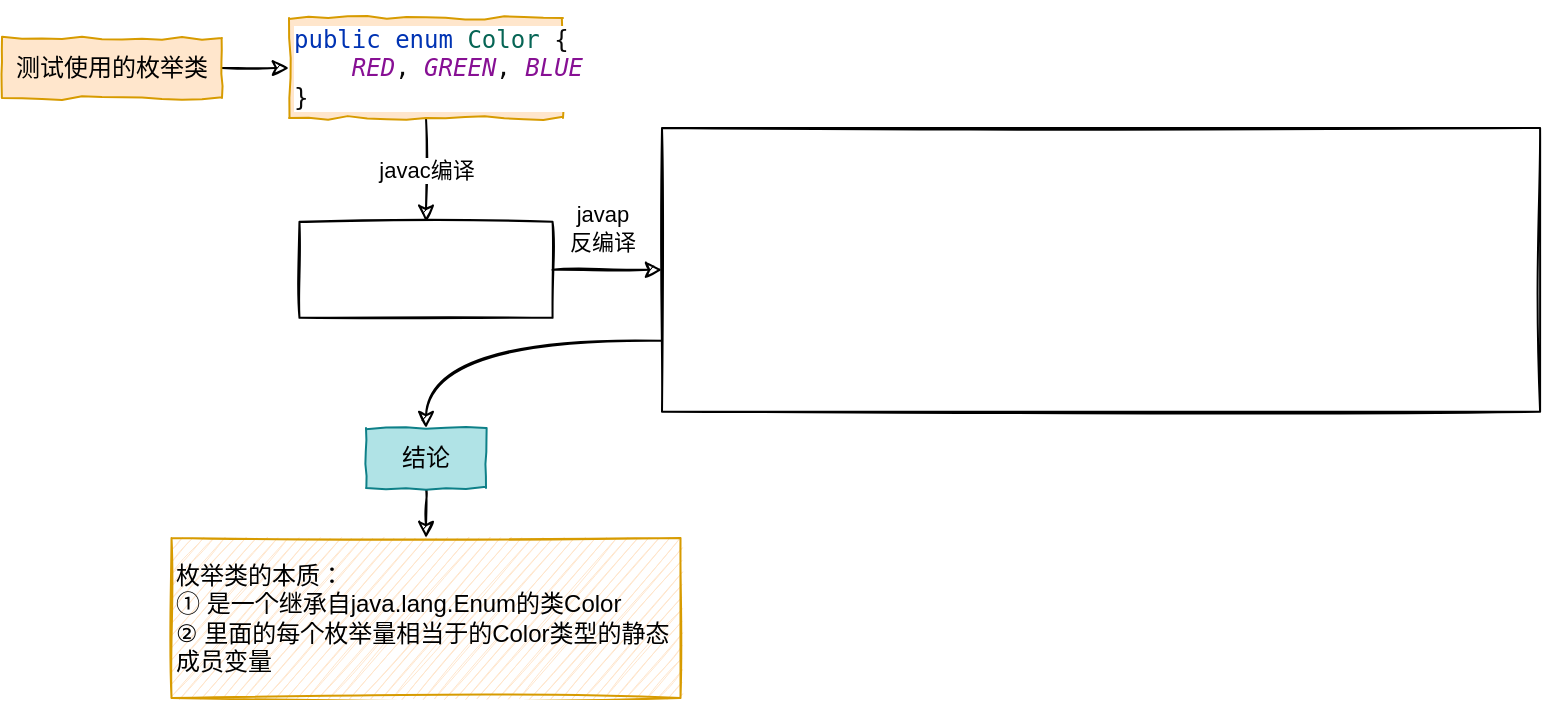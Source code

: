 <mxfile>
    <diagram id="spTDXPut5eZ6xc2-UA5q" name="第 1 页">
        <mxGraphModel dx="990" dy="569" grid="1" gridSize="10" guides="1" tooltips="1" connect="1" arrows="1" fold="1" page="1" pageScale="1" pageWidth="827" pageHeight="1169" math="0" shadow="0">
            <root>
                <mxCell id="0"/>
                <mxCell id="1" parent="0"/>
                <mxCell id="4" style="edgeStyle=none;html=1;exitX=1;exitY=0.5;exitDx=0;exitDy=0;entryX=0;entryY=0.5;entryDx=0;entryDy=0;fontSize=11;sketch=1;" parent="1" source="2" target="3" edge="1">
                    <mxGeometry relative="1" as="geometry"/>
                </mxCell>
                <mxCell id="2" value="测试使用的枚举类" style="rounded=0;whiteSpace=wrap;html=1;fillColor=#ffe6cc;strokeColor=#d79b00;comic=1;" parent="1" vertex="1">
                    <mxGeometry x="40" y="85" width="110" height="30" as="geometry"/>
                </mxCell>
                <mxCell id="6" value="javac编译" style="edgeStyle=none;sketch=1;html=1;exitX=0.5;exitY=1;exitDx=0;exitDy=0;entryX=0.5;entryY=0;entryDx=0;entryDy=0;fontSize=11;" parent="1" source="3" target="7" edge="1">
                    <mxGeometry relative="1" as="geometry">
                        <mxPoint x="258.0" y="170" as="targetPoint"/>
                    </mxGeometry>
                </mxCell>
                <mxCell id="3" value="&lt;pre style=&quot;background-color: rgb(255 , 255 , 255) ; color: rgb(8 , 8 , 8) ; font-family: &amp;#34;consolas&amp;#34; , monospace&quot;&gt;&lt;span style=&quot;color: #0033b3&quot;&gt;public enum &lt;/span&gt;&lt;span style=&quot;color: #066555&quot;&gt;Color &lt;/span&gt;{&lt;br&gt;    &lt;span style=&quot;color: #871094 ; font-style: italic&quot;&gt;RED&lt;/span&gt;, &lt;span style=&quot;color: #871094 ; font-style: italic&quot;&gt;GREEN&lt;/span&gt;, &lt;span style=&quot;color: #871094 ; font-style: italic&quot;&gt;BLUE&lt;br&gt;&lt;/span&gt;}&lt;/pre&gt;" style="rounded=0;whiteSpace=wrap;html=1;fillColor=#ffe6cc;strokeColor=#d79b00;comic=1;align=left;" parent="1" vertex="1">
                    <mxGeometry x="183.5" y="75" width="136.99" height="50" as="geometry"/>
                </mxCell>
                <mxCell id="9" value="javap&lt;br&gt;反编译" style="edgeStyle=none;sketch=1;html=1;exitX=1;exitY=0.5;exitDx=0;exitDy=0;entryX=0;entryY=0.5;entryDx=0;entryDy=0;fontSize=11;" parent="1" source="7" target="8" edge="1">
                    <mxGeometry x="-0.096" y="21" relative="1" as="geometry">
                        <mxPoint as="offset"/>
                    </mxGeometry>
                </mxCell>
                <mxCell id="7" value="" style="shape=image;imageAspect=0;aspect=fixed;verticalLabelPosition=bottom;verticalAlign=top;comic=1;fontSize=11;image=https://codereaper-image-bed.oss-cn-shenzhen.aliyuncs.com/img/image-20220812144337684.png;imageBorder=default;sketch=1;" parent="1" vertex="1">
                    <mxGeometry x="188.73" y="176.93" width="126.55" height="48" as="geometry"/>
                </mxCell>
                <mxCell id="11" style="edgeStyle=orthogonalEdgeStyle;sketch=1;html=1;exitX=0;exitY=0.75;exitDx=0;exitDy=0;entryX=0.5;entryY=0;entryDx=0;entryDy=0;fontSize=11;curved=1;" parent="1" source="8" target="10" edge="1">
                    <mxGeometry relative="1" as="geometry"/>
                </mxCell>
                <mxCell id="8" value="" style="shape=image;imageAspect=0;aspect=fixed;verticalLabelPosition=bottom;verticalAlign=top;comic=1;sketch=1;fontSize=11;image=https://codereaper-image-bed.oss-cn-shenzhen.aliyuncs.com/img/image-20220812144450104.png;imageBorder=default;" parent="1" vertex="1">
                    <mxGeometry x="370" y="130" width="439.05" height="141.85" as="geometry"/>
                </mxCell>
                <mxCell id="13" style="sketch=1;html=1;exitX=0.5;exitY=1;exitDx=0;exitDy=0;entryX=0.5;entryY=0;entryDx=0;entryDy=0;fontSize=11;" parent="1" source="10" target="12" edge="1">
                    <mxGeometry relative="1" as="geometry"/>
                </mxCell>
                <mxCell id="10" value="结论" style="rounded=0;whiteSpace=wrap;html=1;fillColor=#b0e3e6;strokeColor=#0e8088;comic=1;" parent="1" vertex="1">
                    <mxGeometry x="222" y="280" width="60" height="30" as="geometry"/>
                </mxCell>
                <mxCell id="12" value="枚举类的本质：&lt;br&gt;① 是一个继承自java.lang.Enum的类Color&lt;br&gt;② 里面的每个枚举量相当于的Color类型的静态成员变量" style="rounded=0;whiteSpace=wrap;html=1;fillColor=#ffe6cc;strokeColor=#d79b00;comic=1;align=left;sketch=1;" parent="1" vertex="1">
                    <mxGeometry x="124.76" y="335" width="254.5" height="80" as="geometry"/>
                </mxCell>
            </root>
        </mxGraphModel>
    </diagram>
</mxfile>